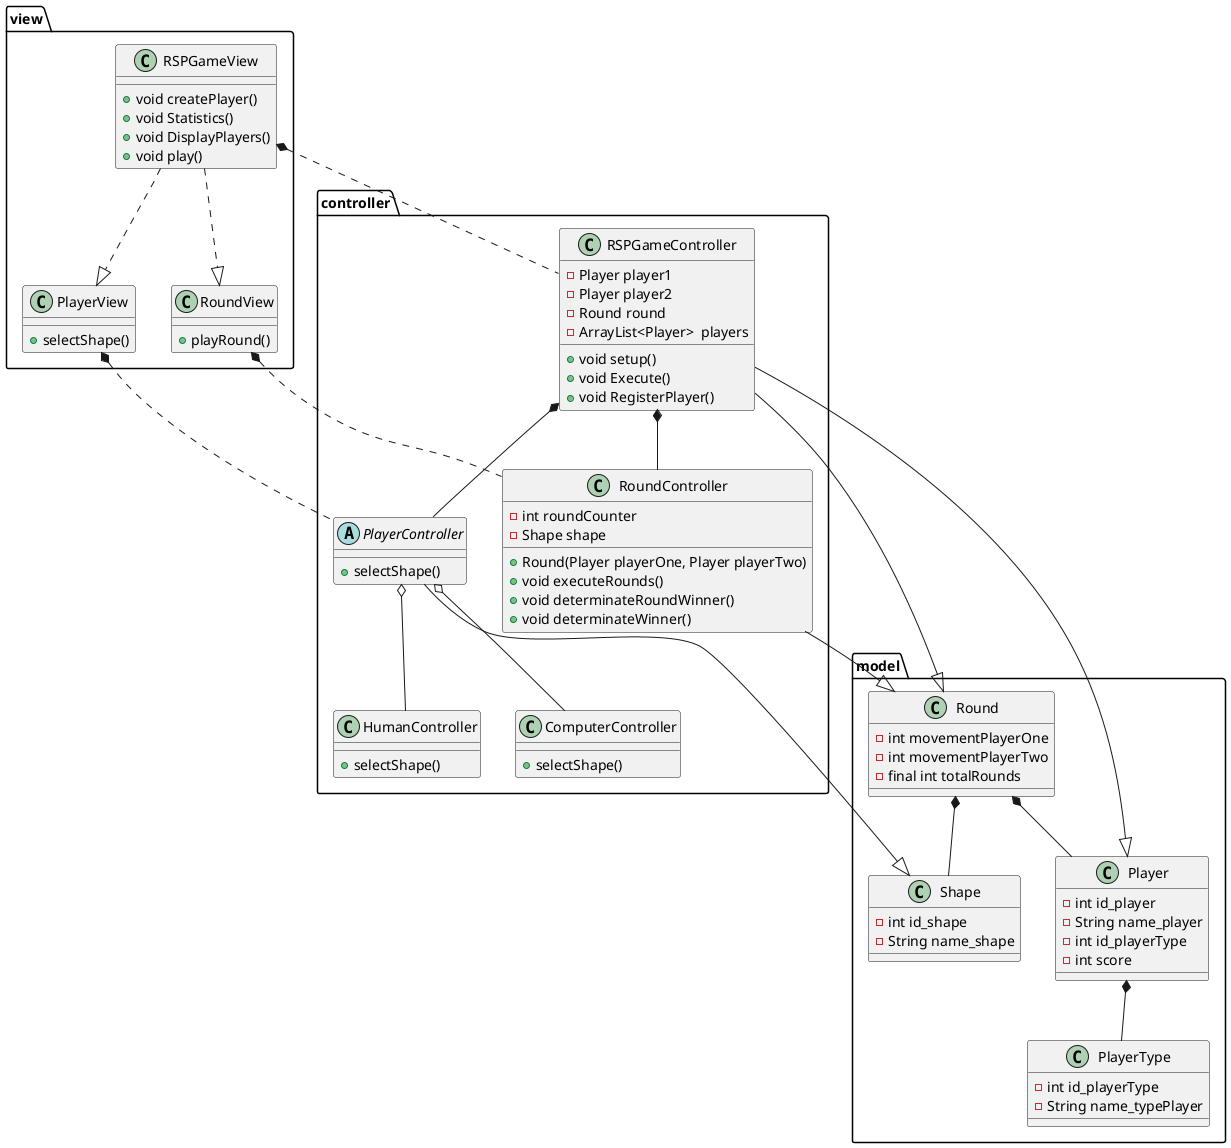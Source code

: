 @startuml rsp-mvc
package model{
    class Player{
        -int id_player
        -String name_player
        -int id_playerType
        -int score
    }

    class PlayerType{
        -int id_playerType
        -String name_typePlayer
    }

    class Round{
        -int movementPlayerOne
        -int movementPlayerTwo
        -final int totalRounds
    }

    class Shape{
        -int id_shape
        -String name_shape
    }
}
package controller{
    class RSPGameController{
        -Player player1
        -Player player2
        -Round round
        -ArrayList<Player>  players

        +void setup()
        +void Execute()
        +void RegisterPlayer()
    }

    abstract class PlayerController{
        +selectShape()
    }


    class RoundController{
        -int roundCounter
        -Shape shape

        +Round(Player playerOne, Player playerTwo)
        +void executeRounds()
        +void determinateRoundWinner()
        +void determinateWinner()
    }

    class HumanController{
        +selectShape()
    }

    class ComputerController{
        +selectShape()
    }
}
package view{
    class RSPGameView{
        +void createPlayer()
        +void Statistics()
        +void DisplayPlayers()
        +void play()
    }

    class PlayerView{
        +selectShape()
    }

    class RoundView{
        +playRound()
    }
}

Round *-- Player
Round *-- Shape
Player *-- PlayerType

RSPGameController *-- PlayerController
RSPGameController *-- RoundController
PlayerController o-- HumanController
PlayerController o-- ComputerController
PlayerController --|> Shape

RSPGameView ..|> PlayerView
RSPGameView ..|> RoundView

RSPGameView *.. RSPGameController
RoundView *.. RoundController
PlayerView *.. PlayerController

RoundController --|> Round
RSPGameController --|> Player
RSPGameController --|> Round
@enduml